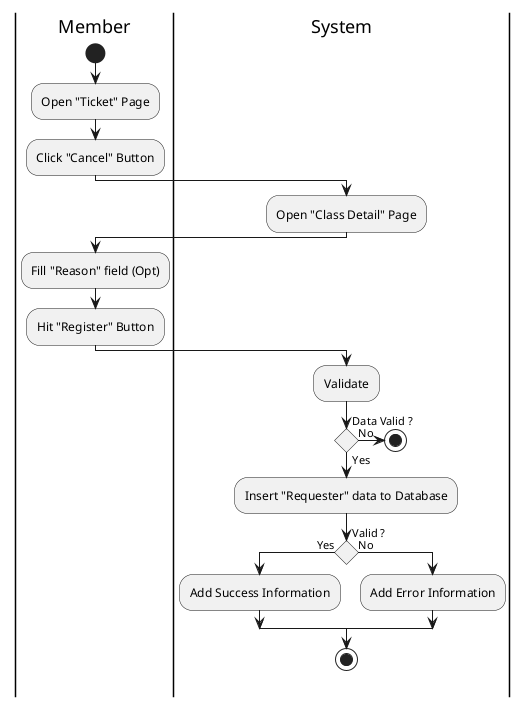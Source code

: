 @startuml CancelRequestedClass

skinparam ConditionEndStyle hline
skinparam conditionStyle diamond
skinparam Monochrome true
skinparam Shadowing false

|Member|
start
:Open "Ticket" Page;
:Click "Cancel" Button;

|System|
:Open "Class Detail" Page;

|Member|
:Fill "Reason" field (Opt);
:Hit "Register" Button;

|System|
:Validate;

if (Data Valid ?) then (Yes)
    :Insert "Requester" data to Database;

    if (Valid ?) then (Yes)
        :Add Success Information;
    else (No)
        :Add Error Information;
    endif

    stop
else (No)
    stop
endif

@enduml